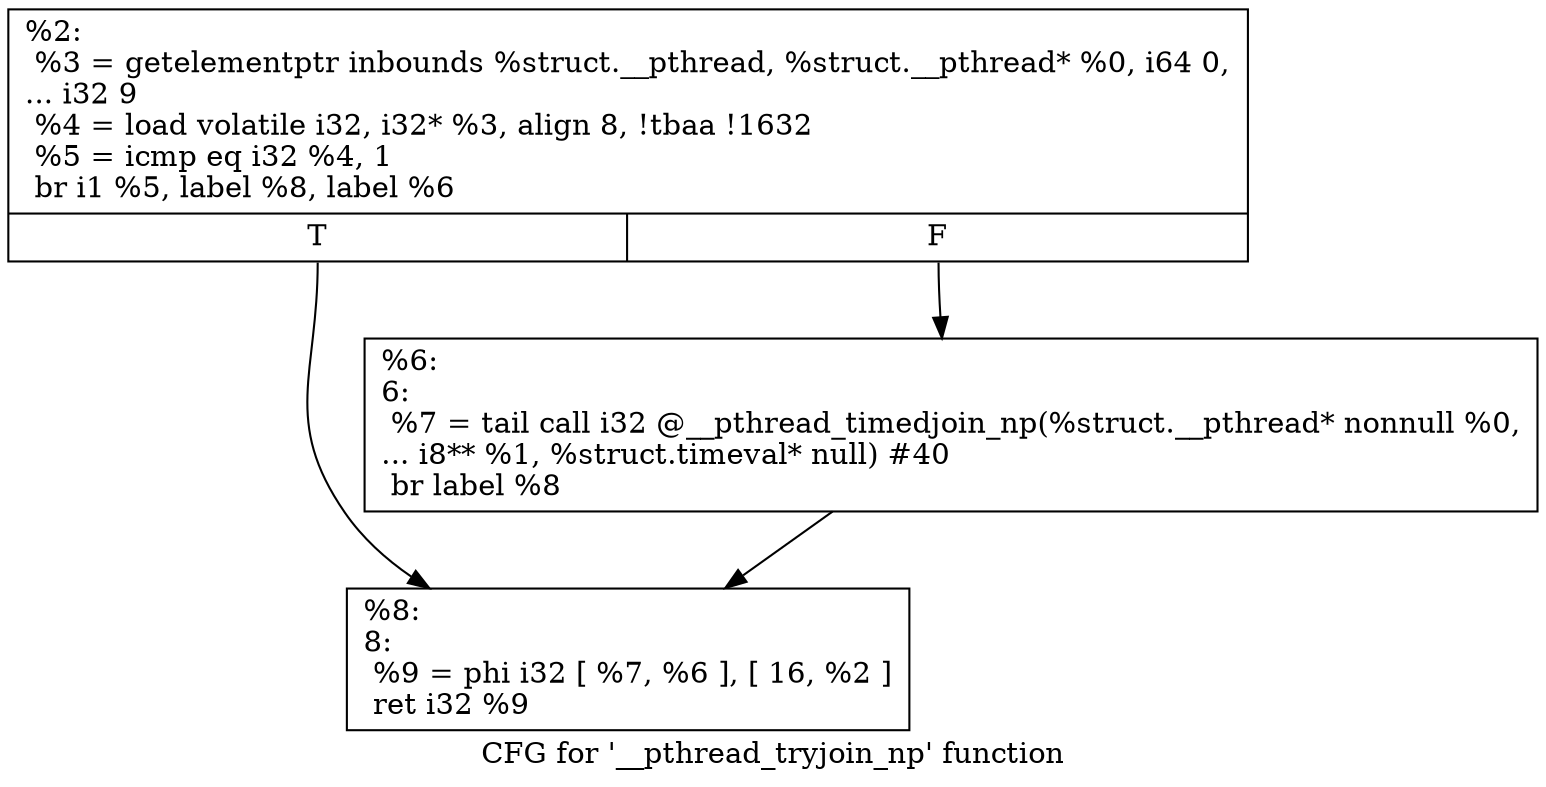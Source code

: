 digraph "CFG for '__pthread_tryjoin_np' function" {
	label="CFG for '__pthread_tryjoin_np' function";

	Node0x2022b00 [shape=record,label="{%2:\l  %3 = getelementptr inbounds %struct.__pthread, %struct.__pthread* %0, i64 0,\l... i32 9\l  %4 = load volatile i32, i32* %3, align 8, !tbaa !1632\l  %5 = icmp eq i32 %4, 1\l  br i1 %5, label %8, label %6\l|{<s0>T|<s1>F}}"];
	Node0x2022b00:s0 -> Node0x2022c00;
	Node0x2022b00:s1 -> Node0x2022bb0;
	Node0x2022bb0 [shape=record,label="{%6:\l6:                                                \l  %7 = tail call i32 @__pthread_timedjoin_np(%struct.__pthread* nonnull %0,\l... i8** %1, %struct.timeval* null) #40\l  br label %8\l}"];
	Node0x2022bb0 -> Node0x2022c00;
	Node0x2022c00 [shape=record,label="{%8:\l8:                                                \l  %9 = phi i32 [ %7, %6 ], [ 16, %2 ]\l  ret i32 %9\l}"];
}
